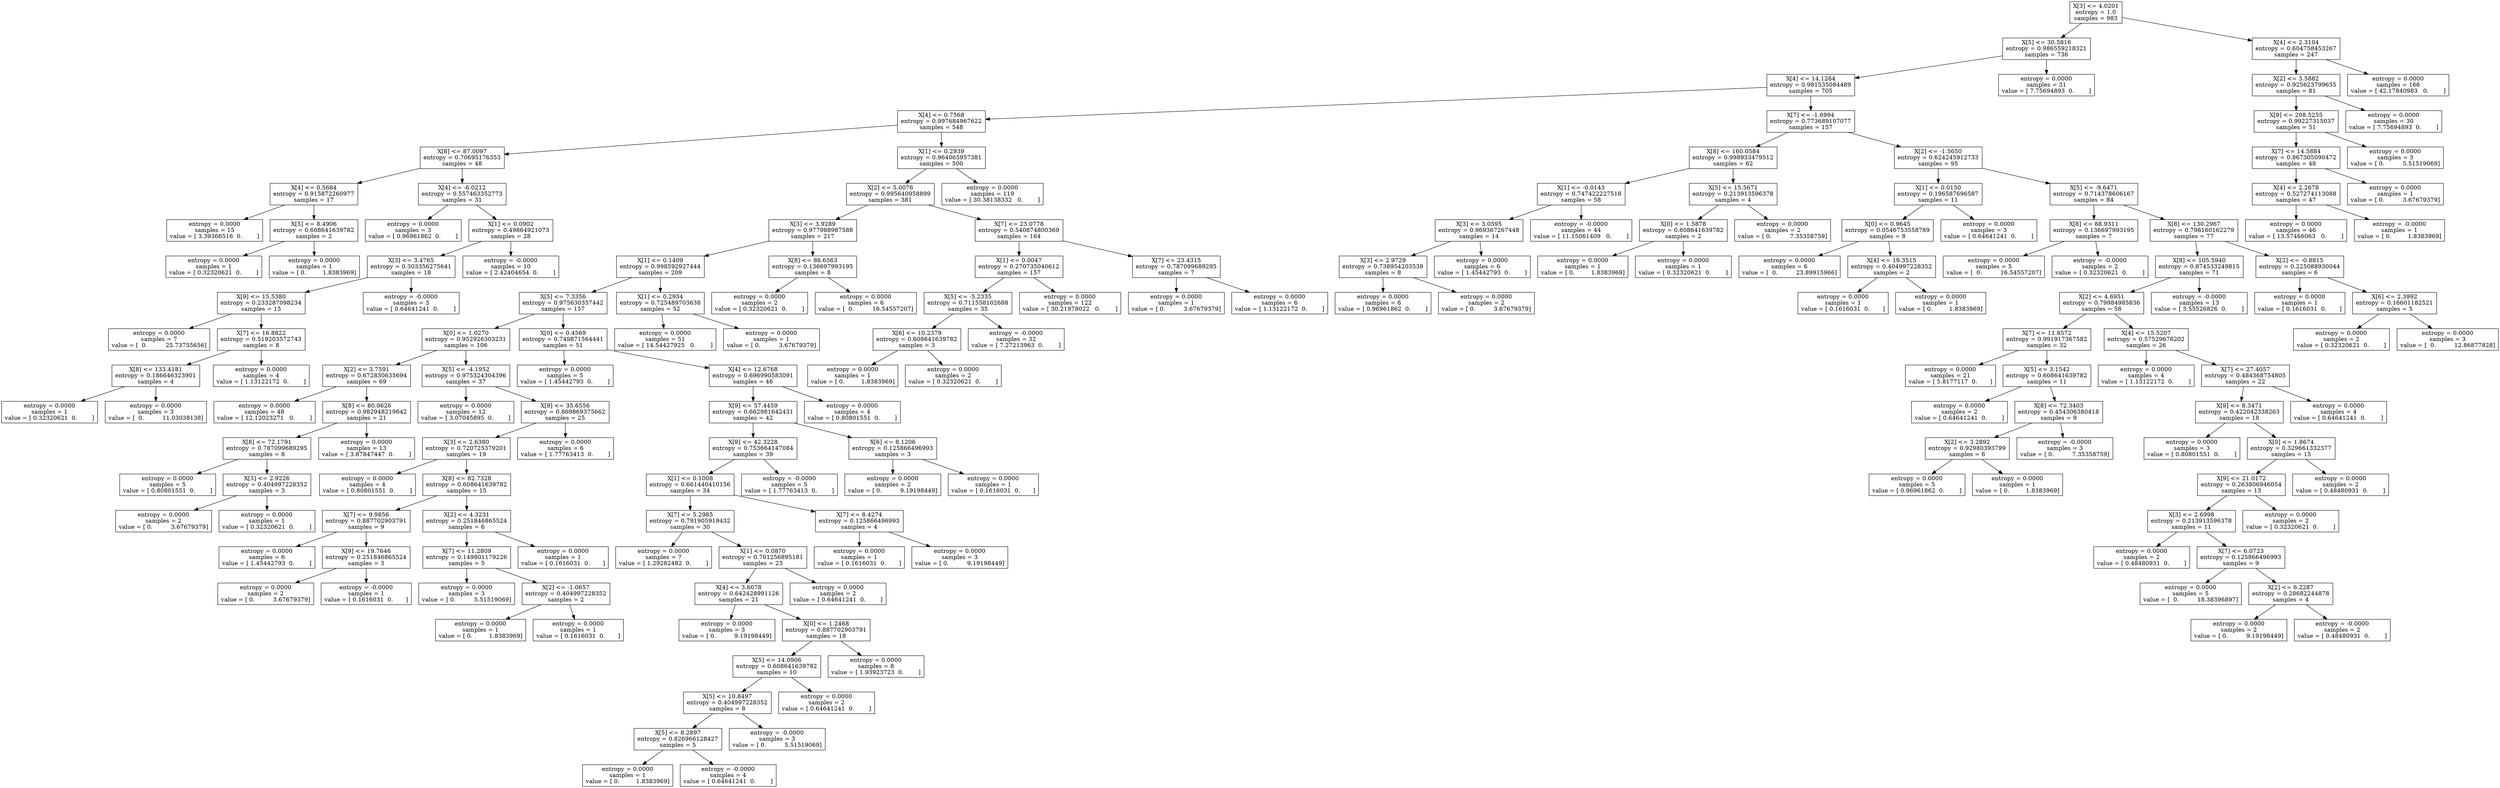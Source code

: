 digraph Tree {
0 [label="X[3] <= 4.0201\nentropy = 1.0\nsamples = 983", shape="box"] ;
1 [label="X[5] <= 30.5816\nentropy = 0.986559218321\nsamples = 736", shape="box"] ;
0 -> 1 ;
2 [label="X[4] <= 14.1264\nentropy = 0.981535084489\nsamples = 705", shape="box"] ;
1 -> 2 ;
3 [label="X[4] <= 0.7568\nentropy = 0.997684967622\nsamples = 548", shape="box"] ;
2 -> 3 ;
4 [label="X[8] <= 87.0097\nentropy = 0.70695176353\nsamples = 48", shape="box"] ;
3 -> 4 ;
5 [label="X[4] <= 0.5684\nentropy = 0.915872260977\nsamples = 17", shape="box"] ;
4 -> 5 ;
6 [label="entropy = 0.0000\nsamples = 15\nvalue = [ 3.39366516  0.        ]", shape="box"] ;
5 -> 6 ;
7 [label="X[5] <= 8.4906\nentropy = 0.608641639782\nsamples = 2", shape="box"] ;
5 -> 7 ;
8 [label="entropy = 0.0000\nsamples = 1\nvalue = [ 0.32320621  0.        ]", shape="box"] ;
7 -> 8 ;
9 [label="entropy = 0.0000\nsamples = 1\nvalue = [ 0.         1.8383969]", shape="box"] ;
7 -> 9 ;
10 [label="X[4] <= -6.0212\nentropy = 0.557463352773\nsamples = 31", shape="box"] ;
4 -> 10 ;
11 [label="entropy = 0.0000\nsamples = 3\nvalue = [ 0.96961862  0.        ]", shape="box"] ;
10 -> 11 ;
12 [label="X[1] <= 0.0902\nentropy = 0.49864921073\nsamples = 28", shape="box"] ;
10 -> 12 ;
13 [label="X[3] <= 3.4765\nentropy = 0.303356275641\nsamples = 18", shape="box"] ;
12 -> 13 ;
14 [label="X[9] <= 15.5380\nentropy = 0.233287098234\nsamples = 15", shape="box"] ;
13 -> 14 ;
15 [label="entropy = 0.0000\nsamples = 7\nvalue = [  0.          25.73755656]", shape="box"] ;
14 -> 15 ;
16 [label="X[7] <= 16.8822\nentropy = 0.519203572743\nsamples = 8", shape="box"] ;
14 -> 16 ;
17 [label="X[8] <= 133.4181\nentropy = 0.186646323901\nsamples = 4", shape="box"] ;
16 -> 17 ;
18 [label="entropy = 0.0000\nsamples = 1\nvalue = [ 0.32320621  0.        ]", shape="box"] ;
17 -> 18 ;
19 [label="entropy = 0.0000\nsamples = 3\nvalue = [  0.          11.03038138]", shape="box"] ;
17 -> 19 ;
20 [label="entropy = 0.0000\nsamples = 4\nvalue = [ 1.13122172  0.        ]", shape="box"] ;
16 -> 20 ;
21 [label="entropy = -0.0000\nsamples = 3\nvalue = [ 0.64641241  0.        ]", shape="box"] ;
13 -> 21 ;
22 [label="entropy = -0.0000\nsamples = 10\nvalue = [ 2.42404654  0.        ]", shape="box"] ;
12 -> 22 ;
23 [label="X[1] <= 0.2939\nentropy = 0.964065957381\nsamples = 500", shape="box"] ;
3 -> 23 ;
24 [label="X[2] <= 5.0076\nentropy = 0.995640958899\nsamples = 381", shape="box"] ;
23 -> 24 ;
25 [label="X[3] <= 3.9289\nentropy = 0.977988987588\nsamples = 217", shape="box"] ;
24 -> 25 ;
26 [label="X[1] <= 0.1409\nentropy = 0.998592927444\nsamples = 209", shape="box"] ;
25 -> 26 ;
27 [label="X[5] <= 7.3356\nentropy = 0.975630357442\nsamples = 157", shape="box"] ;
26 -> 27 ;
28 [label="X[0] <= 1.0270\nentropy = 0.952926303231\nsamples = 106", shape="box"] ;
27 -> 28 ;
29 [label="X[2] <= 3.7591\nentropy = 0.672830635694\nsamples = 69", shape="box"] ;
28 -> 29 ;
30 [label="entropy = 0.0000\nsamples = 48\nvalue = [ 12.12023271   0.        ]", shape="box"] ;
29 -> 30 ;
31 [label="X[8] <= 80.0626\nentropy = 0.982948219642\nsamples = 21", shape="box"] ;
29 -> 31 ;
32 [label="X[8] <= 72.1791\nentropy = 0.787099689295\nsamples = 8", shape="box"] ;
31 -> 32 ;
33 [label="entropy = 0.0000\nsamples = 5\nvalue = [ 0.80801551  0.        ]", shape="box"] ;
32 -> 33 ;
34 [label="X[3] <= 2.9226\nentropy = 0.404997228352\nsamples = 3", shape="box"] ;
32 -> 34 ;
35 [label="entropy = 0.0000\nsamples = 2\nvalue = [ 0.          3.67679379]", shape="box"] ;
34 -> 35 ;
36 [label="entropy = 0.0000\nsamples = 1\nvalue = [ 0.32320621  0.        ]", shape="box"] ;
34 -> 36 ;
37 [label="entropy = 0.0000\nsamples = 13\nvalue = [ 3.87847447  0.        ]", shape="box"] ;
31 -> 37 ;
38 [label="X[5] <= -4.1952\nentropy = 0.975324304396\nsamples = 37", shape="box"] ;
28 -> 38 ;
39 [label="entropy = 0.0000\nsamples = 12\nvalue = [ 3.07045895  0.        ]", shape="box"] ;
38 -> 39 ;
40 [label="X[9] <= 35.6556\nentropy = 0.869869375662\nsamples = 25", shape="box"] ;
38 -> 40 ;
41 [label="X[3] <= 2.6380\nentropy = 0.720725379201\nsamples = 19", shape="box"] ;
40 -> 41 ;
42 [label="entropy = 0.0000\nsamples = 4\nvalue = [ 0.80801551  0.        ]", shape="box"] ;
41 -> 42 ;
43 [label="X[8] <= 82.7328\nentropy = 0.608641639782\nsamples = 15", shape="box"] ;
41 -> 43 ;
44 [label="X[7] <= 9.9856\nentropy = 0.887702903791\nsamples = 9", shape="box"] ;
43 -> 44 ;
45 [label="entropy = 0.0000\nsamples = 6\nvalue = [ 1.45442793  0.        ]", shape="box"] ;
44 -> 45 ;
46 [label="X[9] <= 19.7646\nentropy = 0.251846865524\nsamples = 3", shape="box"] ;
44 -> 46 ;
47 [label="entropy = 0.0000\nsamples = 2\nvalue = [ 0.          3.67679379]", shape="box"] ;
46 -> 47 ;
48 [label="entropy = -0.0000\nsamples = 1\nvalue = [ 0.1616031  0.       ]", shape="box"] ;
46 -> 48 ;
49 [label="X[2] <= 4.3231\nentropy = 0.251846865524\nsamples = 6", shape="box"] ;
43 -> 49 ;
50 [label="X[7] <= 11.2809\nentropy = 0.149801179226\nsamples = 5", shape="box"] ;
49 -> 50 ;
51 [label="entropy = 0.0000\nsamples = 3\nvalue = [ 0.          5.51519069]", shape="box"] ;
50 -> 51 ;
52 [label="X[2] <= -1.0657\nentropy = 0.404997228352\nsamples = 2", shape="box"] ;
50 -> 52 ;
53 [label="entropy = 0.0000\nsamples = 1\nvalue = [ 0.         1.8383969]", shape="box"] ;
52 -> 53 ;
54 [label="entropy = 0.0000\nsamples = 1\nvalue = [ 0.1616031  0.       ]", shape="box"] ;
52 -> 54 ;
55 [label="entropy = 0.0000\nsamples = 1\nvalue = [ 0.1616031  0.       ]", shape="box"] ;
49 -> 55 ;
56 [label="entropy = 0.0000\nsamples = 6\nvalue = [ 1.77763413  0.        ]", shape="box"] ;
40 -> 56 ;
57 [label="X[0] <= 0.4569\nentropy = 0.749871564441\nsamples = 51", shape="box"] ;
27 -> 57 ;
58 [label="entropy = 0.0000\nsamples = 5\nvalue = [ 1.45442793  0.        ]", shape="box"] ;
57 -> 58 ;
59 [label="X[4] <= 12.6768\nentropy = 0.696990583091\nsamples = 46", shape="box"] ;
57 -> 59 ;
60 [label="X[9] <= 57.4459\nentropy = 0.662981642431\nsamples = 42", shape="box"] ;
59 -> 60 ;
61 [label="X[9] <= 42.3228\nentropy = 0.753664147084\nsamples = 39", shape="box"] ;
60 -> 61 ;
62 [label="X[1] <= 0.1008\nentropy = 0.661440410156\nsamples = 34", shape="box"] ;
61 -> 62 ;
63 [label="X[7] <= 5.2985\nentropy = 0.791905919432\nsamples = 30", shape="box"] ;
62 -> 63 ;
64 [label="entropy = 0.0000\nsamples = 7\nvalue = [ 1.29282482  0.        ]", shape="box"] ;
63 -> 64 ;
65 [label="X[1] <= 0.0870\nentropy = 0.701256895181\nsamples = 23", shape="box"] ;
63 -> 65 ;
66 [label="X[4] <= 3.6078\nentropy = 0.642428991126\nsamples = 21", shape="box"] ;
65 -> 66 ;
67 [label="entropy = 0.0000\nsamples = 3\nvalue = [ 0.          9.19198449]", shape="box"] ;
66 -> 67 ;
68 [label="X[0] <= 1.2468\nentropy = 0.887702903791\nsamples = 18", shape="box"] ;
66 -> 68 ;
69 [label="X[5] <= 14.0906\nentropy = 0.608641639782\nsamples = 10", shape="box"] ;
68 -> 69 ;
70 [label="X[5] <= 10.8497\nentropy = 0.404997228352\nsamples = 8", shape="box"] ;
69 -> 70 ;
71 [label="X[5] <= 8.2897\nentropy = 0.826966128427\nsamples = 5", shape="box"] ;
70 -> 71 ;
72 [label="entropy = 0.0000\nsamples = 1\nvalue = [ 0.         1.8383969]", shape="box"] ;
71 -> 72 ;
73 [label="entropy = -0.0000\nsamples = 4\nvalue = [ 0.64641241  0.        ]", shape="box"] ;
71 -> 73 ;
74 [label="entropy = -0.0000\nsamples = 3\nvalue = [ 0.          5.51519069]", shape="box"] ;
70 -> 74 ;
75 [label="entropy = 0.0000\nsamples = 2\nvalue = [ 0.64641241  0.        ]", shape="box"] ;
69 -> 75 ;
76 [label="entropy = 0.0000\nsamples = 8\nvalue = [ 1.93923723  0.        ]", shape="box"] ;
68 -> 76 ;
77 [label="entropy = 0.0000\nsamples = 2\nvalue = [ 0.64641241  0.        ]", shape="box"] ;
65 -> 77 ;
78 [label="X[7] <= 8.4274\nentropy = 0.125866496993\nsamples = 4", shape="box"] ;
62 -> 78 ;
79 [label="entropy = 0.0000\nsamples = 1\nvalue = [ 0.1616031  0.       ]", shape="box"] ;
78 -> 79 ;
80 [label="entropy = 0.0000\nsamples = 3\nvalue = [ 0.          9.19198449]", shape="box"] ;
78 -> 80 ;
81 [label="entropy = -0.0000\nsamples = 5\nvalue = [ 1.77763413  0.        ]", shape="box"] ;
61 -> 81 ;
82 [label="X[6] <= 8.1206\nentropy = 0.125866496993\nsamples = 3", shape="box"] ;
60 -> 82 ;
83 [label="entropy = 0.0000\nsamples = 2\nvalue = [ 0.          9.19198449]", shape="box"] ;
82 -> 83 ;
84 [label="entropy = 0.0000\nsamples = 1\nvalue = [ 0.1616031  0.       ]", shape="box"] ;
82 -> 84 ;
85 [label="entropy = 0.0000\nsamples = 4\nvalue = [ 0.80801551  0.        ]", shape="box"] ;
59 -> 85 ;
86 [label="X[1] <= 0.2934\nentropy = 0.725489703638\nsamples = 52", shape="box"] ;
26 -> 86 ;
87 [label="entropy = 0.0000\nsamples = 51\nvalue = [ 14.54427925   0.        ]", shape="box"] ;
86 -> 87 ;
88 [label="entropy = 0.0000\nsamples = 1\nvalue = [ 0.          3.67679379]", shape="box"] ;
86 -> 88 ;
89 [label="X[8] <= 86.6563\nentropy = 0.136697993195\nsamples = 8", shape="box"] ;
25 -> 89 ;
90 [label="entropy = 0.0000\nsamples = 2\nvalue = [ 0.32320621  0.        ]", shape="box"] ;
89 -> 90 ;
91 [label="entropy = 0.0000\nsamples = 6\nvalue = [  0.          16.54557207]", shape="box"] ;
89 -> 91 ;
92 [label="X[7] <= 23.0778\nentropy = 0.540874800369\nsamples = 164", shape="box"] ;
24 -> 92 ;
93 [label="X[1] <= 0.0047\nentropy = 0.270735040612\nsamples = 157", shape="box"] ;
92 -> 93 ;
94 [label="X[5] <= -5.2335\nentropy = 0.711558102688\nsamples = 35", shape="box"] ;
93 -> 94 ;
95 [label="X[6] <= 10.2379\nentropy = 0.608641639782\nsamples = 3", shape="box"] ;
94 -> 95 ;
96 [label="entropy = 0.0000\nsamples = 1\nvalue = [ 0.         1.8383969]", shape="box"] ;
95 -> 96 ;
97 [label="entropy = 0.0000\nsamples = 2\nvalue = [ 0.32320621  0.        ]", shape="box"] ;
95 -> 97 ;
98 [label="entropy = -0.0000\nsamples = 32\nvalue = [ 7.27213963  0.        ]", shape="box"] ;
94 -> 98 ;
99 [label="entropy = 0.0000\nsamples = 122\nvalue = [ 30.21978022   0.        ]", shape="box"] ;
93 -> 99 ;
100 [label="X[7] <= 23.4315\nentropy = 0.787099689295\nsamples = 7", shape="box"] ;
92 -> 100 ;
101 [label="entropy = 0.0000\nsamples = 1\nvalue = [ 0.          3.67679379]", shape="box"] ;
100 -> 101 ;
102 [label="entropy = 0.0000\nsamples = 6\nvalue = [ 1.13122172  0.        ]", shape="box"] ;
100 -> 102 ;
103 [label="entropy = 0.0000\nsamples = 119\nvalue = [ 30.38138332   0.        ]", shape="box"] ;
23 -> 103 ;
104 [label="X[7] <= -1.6994\nentropy = 0.773689107077\nsamples = 157", shape="box"] ;
2 -> 104 ;
105 [label="X[8] <= 160.0584\nentropy = 0.998933479512\nsamples = 62", shape="box"] ;
104 -> 105 ;
106 [label="X[1] <= -0.0143\nentropy = 0.747422227518\nsamples = 58", shape="box"] ;
105 -> 106 ;
107 [label="X[3] <= 3.0595\nentropy = 0.969367267448\nsamples = 14", shape="box"] ;
106 -> 107 ;
108 [label="X[3] <= 2.9729\nentropy = 0.738954203539\nsamples = 8", shape="box"] ;
107 -> 108 ;
109 [label="entropy = 0.0000\nsamples = 6\nvalue = [ 0.96961862  0.        ]", shape="box"] ;
108 -> 109 ;
110 [label="entropy = 0.0000\nsamples = 2\nvalue = [ 0.          3.67679379]", shape="box"] ;
108 -> 110 ;
111 [label="entropy = 0.0000\nsamples = 6\nvalue = [ 1.45442793  0.        ]", shape="box"] ;
107 -> 111 ;
112 [label="entropy = -0.0000\nsamples = 44\nvalue = [ 11.15061409   0.        ]", shape="box"] ;
106 -> 112 ;
113 [label="X[5] <= 15.5671\nentropy = 0.213913596378\nsamples = 4", shape="box"] ;
105 -> 113 ;
114 [label="X[0] <= 1.5878\nentropy = 0.608641639782\nsamples = 2", shape="box"] ;
113 -> 114 ;
115 [label="entropy = 0.0000\nsamples = 1\nvalue = [ 0.         1.8383969]", shape="box"] ;
114 -> 115 ;
116 [label="entropy = 0.0000\nsamples = 1\nvalue = [ 0.32320621  0.        ]", shape="box"] ;
114 -> 116 ;
117 [label="entropy = 0.0000\nsamples = 2\nvalue = [ 0.          7.35358759]", shape="box"] ;
113 -> 117 ;
118 [label="X[2] <= -1.5650\nentropy = 0.624245912733\nsamples = 95", shape="box"] ;
104 -> 118 ;
119 [label="X[1] <= 0.0150\nentropy = 0.196587696587\nsamples = 11", shape="box"] ;
118 -> 119 ;
120 [label="X[0] <= 0.9645\nentropy = 0.0546753558789\nsamples = 8", shape="box"] ;
119 -> 120 ;
121 [label="entropy = 0.0000\nsamples = 6\nvalue = [  0.          23.89915966]", shape="box"] ;
120 -> 121 ;
122 [label="X[4] <= 19.3515\nentropy = 0.404997228352\nsamples = 2", shape="box"] ;
120 -> 122 ;
123 [label="entropy = 0.0000\nsamples = 1\nvalue = [ 0.1616031  0.       ]", shape="box"] ;
122 -> 123 ;
124 [label="entropy = 0.0000\nsamples = 1\nvalue = [ 0.         1.8383969]", shape="box"] ;
122 -> 124 ;
125 [label="entropy = 0.0000\nsamples = 3\nvalue = [ 0.64641241  0.        ]", shape="box"] ;
119 -> 125 ;
126 [label="X[5] <= -9.6471\nentropy = 0.714378606167\nsamples = 84", shape="box"] ;
118 -> 126 ;
127 [label="X[8] <= 88.9311\nentropy = 0.136697993195\nsamples = 7", shape="box"] ;
126 -> 127 ;
128 [label="entropy = 0.0000\nsamples = 5\nvalue = [  0.          16.54557207]", shape="box"] ;
127 -> 128 ;
129 [label="entropy = -0.0000\nsamples = 2\nvalue = [ 0.32320621  0.        ]", shape="box"] ;
127 -> 129 ;
130 [label="X[8] <= 130.2967\nentropy = 0.798160162279\nsamples = 77", shape="box"] ;
126 -> 130 ;
131 [label="X[8] <= 105.5940\nentropy = 0.874533249815\nsamples = 71", shape="box"] ;
130 -> 131 ;
132 [label="X[2] <= 4.6951\nentropy = 0.79984985836\nsamples = 58", shape="box"] ;
131 -> 132 ;
133 [label="X[7] <= 11.8572\nentropy = 0.991917367582\nsamples = 32", shape="box"] ;
132 -> 133 ;
134 [label="entropy = 0.0000\nsamples = 21\nvalue = [ 5.8177117  0.       ]", shape="box"] ;
133 -> 134 ;
135 [label="X[5] <= 3.1542\nentropy = 0.608641639782\nsamples = 11", shape="box"] ;
133 -> 135 ;
136 [label="entropy = 0.0000\nsamples = 2\nvalue = [ 0.64641241  0.        ]", shape="box"] ;
135 -> 136 ;
137 [label="X[8] <= 72.3403\nentropy = 0.454306380418\nsamples = 9", shape="box"] ;
135 -> 137 ;
138 [label="X[2] <= 3.2892\nentropy = 0.92980393799\nsamples = 6", shape="box"] ;
137 -> 138 ;
139 [label="entropy = 0.0000\nsamples = 5\nvalue = [ 0.96961862  0.        ]", shape="box"] ;
138 -> 139 ;
140 [label="entropy = 0.0000\nsamples = 1\nvalue = [ 0.         1.8383969]", shape="box"] ;
138 -> 140 ;
141 [label="entropy = -0.0000\nsamples = 3\nvalue = [ 0.          7.35358759]", shape="box"] ;
137 -> 141 ;
142 [label="X[4] <= 15.5207\nentropy = 0.57529676202\nsamples = 26", shape="box"] ;
132 -> 142 ;
143 [label="entropy = 0.0000\nsamples = 4\nvalue = [ 1.13122172  0.        ]", shape="box"] ;
142 -> 143 ;
144 [label="X[7] <= 27.4057\nentropy = 0.484368754805\nsamples = 22", shape="box"] ;
142 -> 144 ;
145 [label="X[9] <= 8.3471\nentropy = 0.422042338263\nsamples = 18", shape="box"] ;
144 -> 145 ;
146 [label="entropy = 0.0000\nsamples = 3\nvalue = [ 0.80801551  0.        ]", shape="box"] ;
145 -> 146 ;
147 [label="X[0] <= 1.8674\nentropy = 0.329661332377\nsamples = 15", shape="box"] ;
145 -> 147 ;
148 [label="X[9] <= 21.0172\nentropy = 0.263806946054\nsamples = 13", shape="box"] ;
147 -> 148 ;
149 [label="X[3] <= 2.6998\nentropy = 0.213913596378\nsamples = 11", shape="box"] ;
148 -> 149 ;
150 [label="entropy = 0.0000\nsamples = 2\nvalue = [ 0.48480931  0.        ]", shape="box"] ;
149 -> 150 ;
151 [label="X[7] <= 6.0723\nentropy = 0.125866496993\nsamples = 9", shape="box"] ;
149 -> 151 ;
152 [label="entropy = 0.0000\nsamples = 5\nvalue = [  0.          18.38396897]", shape="box"] ;
151 -> 152 ;
153 [label="X[2] <= 6.2287\nentropy = 0.28682244878\nsamples = 4", shape="box"] ;
151 -> 153 ;
154 [label="entropy = 0.0000\nsamples = 2\nvalue = [ 0.          9.19198449]", shape="box"] ;
153 -> 154 ;
155 [label="entropy = -0.0000\nsamples = 2\nvalue = [ 0.48480931  0.        ]", shape="box"] ;
153 -> 155 ;
156 [label="entropy = 0.0000\nsamples = 2\nvalue = [ 0.32320621  0.        ]", shape="box"] ;
148 -> 156 ;
157 [label="entropy = 0.0000\nsamples = 2\nvalue = [ 0.48480931  0.        ]", shape="box"] ;
147 -> 157 ;
158 [label="entropy = 0.0000\nsamples = 4\nvalue = [ 0.64641241  0.        ]", shape="box"] ;
144 -> 158 ;
159 [label="entropy = -0.0000\nsamples = 13\nvalue = [ 3.55526826  0.        ]", shape="box"] ;
131 -> 159 ;
160 [label="X[2] <= -0.8815\nentropy = 0.225088930044\nsamples = 6", shape="box"] ;
130 -> 160 ;
161 [label="entropy = 0.0000\nsamples = 1\nvalue = [ 0.1616031  0.       ]", shape="box"] ;
160 -> 161 ;
162 [label="X[6] <= 2.3992\nentropy = 0.16601182521\nsamples = 5", shape="box"] ;
160 -> 162 ;
163 [label="entropy = 0.0000\nsamples = 2\nvalue = [ 0.32320621  0.        ]", shape="box"] ;
162 -> 163 ;
164 [label="entropy = 0.0000\nsamples = 3\nvalue = [  0.          12.86877828]", shape="box"] ;
162 -> 164 ;
165 [label="entropy = 0.0000\nsamples = 31\nvalue = [ 7.75694893  0.        ]", shape="box"] ;
1 -> 165 ;
166 [label="X[4] <= 2.3104\nentropy = 0.604758453267\nsamples = 247", shape="box"] ;
0 -> 166 ;
167 [label="X[2] <= 3.5882\nentropy = 0.925623799655\nsamples = 81", shape="box"] ;
166 -> 167 ;
168 [label="X[9] <= 208.5255\nentropy = 0.99227315037\nsamples = 51", shape="box"] ;
167 -> 168 ;
169 [label="X[7] <= 14.5884\nentropy = 0.867305090472\nsamples = 48", shape="box"] ;
168 -> 169 ;
170 [label="X[4] <= 2.2678\nentropy = 0.527274113088\nsamples = 47", shape="box"] ;
169 -> 170 ;
171 [label="entropy = 0.0000\nsamples = 46\nvalue = [ 13.57466063   0.        ]", shape="box"] ;
170 -> 171 ;
172 [label="entropy = -0.0000\nsamples = 1\nvalue = [ 0.         1.8383969]", shape="box"] ;
170 -> 172 ;
173 [label="entropy = 0.0000\nsamples = 1\nvalue = [ 0.          3.67679379]", shape="box"] ;
169 -> 173 ;
174 [label="entropy = 0.0000\nsamples = 3\nvalue = [ 0.          5.51519069]", shape="box"] ;
168 -> 174 ;
175 [label="entropy = 0.0000\nsamples = 30\nvalue = [ 7.75694893  0.        ]", shape="box"] ;
167 -> 175 ;
176 [label="entropy = 0.0000\nsamples = 166\nvalue = [ 42.17840983   0.        ]", shape="box"] ;
166 -> 176 ;
}